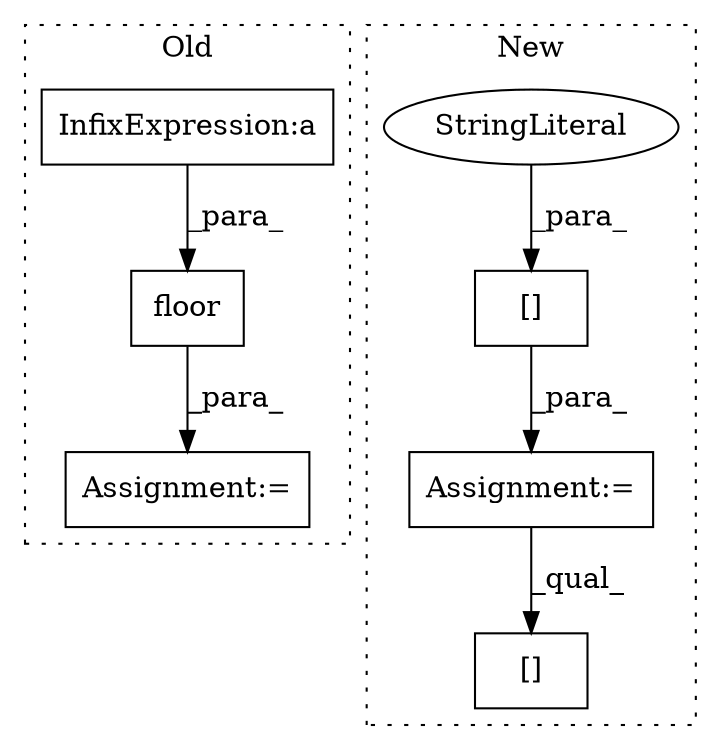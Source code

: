 digraph G {
subgraph cluster0 {
1 [label="floor" a="32" s="1332,1360" l="6,1" shape="box"];
3 [label="Assignment:=" a="7" s="1325" l="1" shape="box"];
4 [label="InfixExpression:a" a="27" s="1348" l="3" shape="box"];
label = "Old";
style="dotted";
}
subgraph cluster1 {
2 [label="[]" a="2" s="1704,1715" l="10,1" shape="box"];
5 [label="Assignment:=" a="7" s="1553" l="1" shape="box"];
6 [label="[]" a="2" s="1554,1578" l="7,1" shape="box"];
7 [label="StringLiteral" a="45" s="1561" l="17" shape="ellipse"];
label = "New";
style="dotted";
}
1 -> 3 [label="_para_"];
4 -> 1 [label="_para_"];
5 -> 2 [label="_qual_"];
6 -> 5 [label="_para_"];
7 -> 6 [label="_para_"];
}